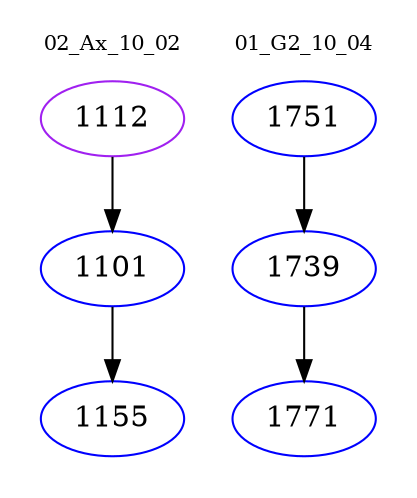 digraph{
subgraph cluster_0 {
color = white
label = "02_Ax_10_02";
fontsize=10;
T0_1112 [label="1112", color="purple"]
T0_1112 -> T0_1101 [color="black"]
T0_1101 [label="1101", color="blue"]
T0_1101 -> T0_1155 [color="black"]
T0_1155 [label="1155", color="blue"]
}
subgraph cluster_1 {
color = white
label = "01_G2_10_04";
fontsize=10;
T1_1751 [label="1751", color="blue"]
T1_1751 -> T1_1739 [color="black"]
T1_1739 [label="1739", color="blue"]
T1_1739 -> T1_1771 [color="black"]
T1_1771 [label="1771", color="blue"]
}
}
